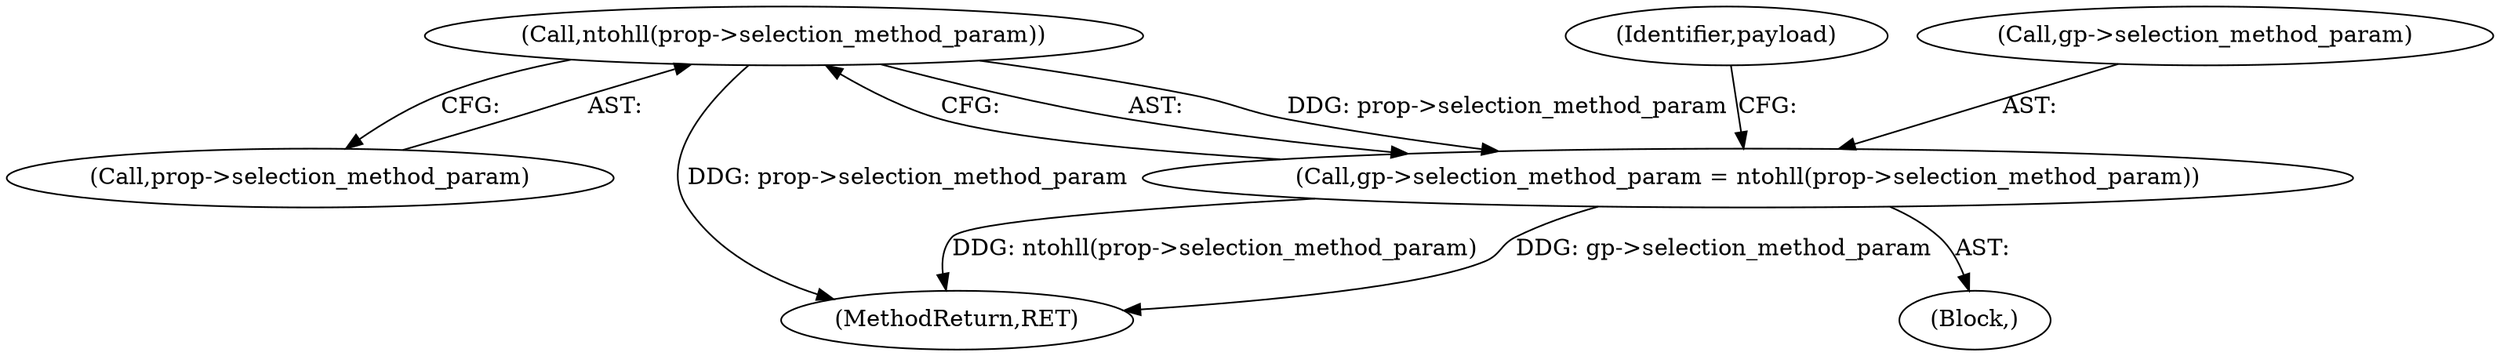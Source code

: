 digraph "0_ovs_4af6da3b275b764b1afe194df6499b33d2bf4cde@pointer" {
"1000226" [label="(Call,ntohll(prop->selection_method_param))"];
"1000222" [label="(Call,gp->selection_method_param = ntohll(prop->selection_method_param))"];
"1000226" [label="(Call,ntohll(prop->selection_method_param))"];
"1000227" [label="(Call,prop->selection_method_param)"];
"1000287" [label="(MethodReturn,RET)"];
"1000222" [label="(Call,gp->selection_method_param = ntohll(prop->selection_method_param))"];
"1000231" [label="(Identifier,payload)"];
"1000106" [label="(Block,)"];
"1000223" [label="(Call,gp->selection_method_param)"];
"1000226" -> "1000222"  [label="AST: "];
"1000226" -> "1000227"  [label="CFG: "];
"1000227" -> "1000226"  [label="AST: "];
"1000222" -> "1000226"  [label="CFG: "];
"1000226" -> "1000287"  [label="DDG: prop->selection_method_param"];
"1000226" -> "1000222"  [label="DDG: prop->selection_method_param"];
"1000222" -> "1000106"  [label="AST: "];
"1000223" -> "1000222"  [label="AST: "];
"1000231" -> "1000222"  [label="CFG: "];
"1000222" -> "1000287"  [label="DDG: gp->selection_method_param"];
"1000222" -> "1000287"  [label="DDG: ntohll(prop->selection_method_param)"];
}
